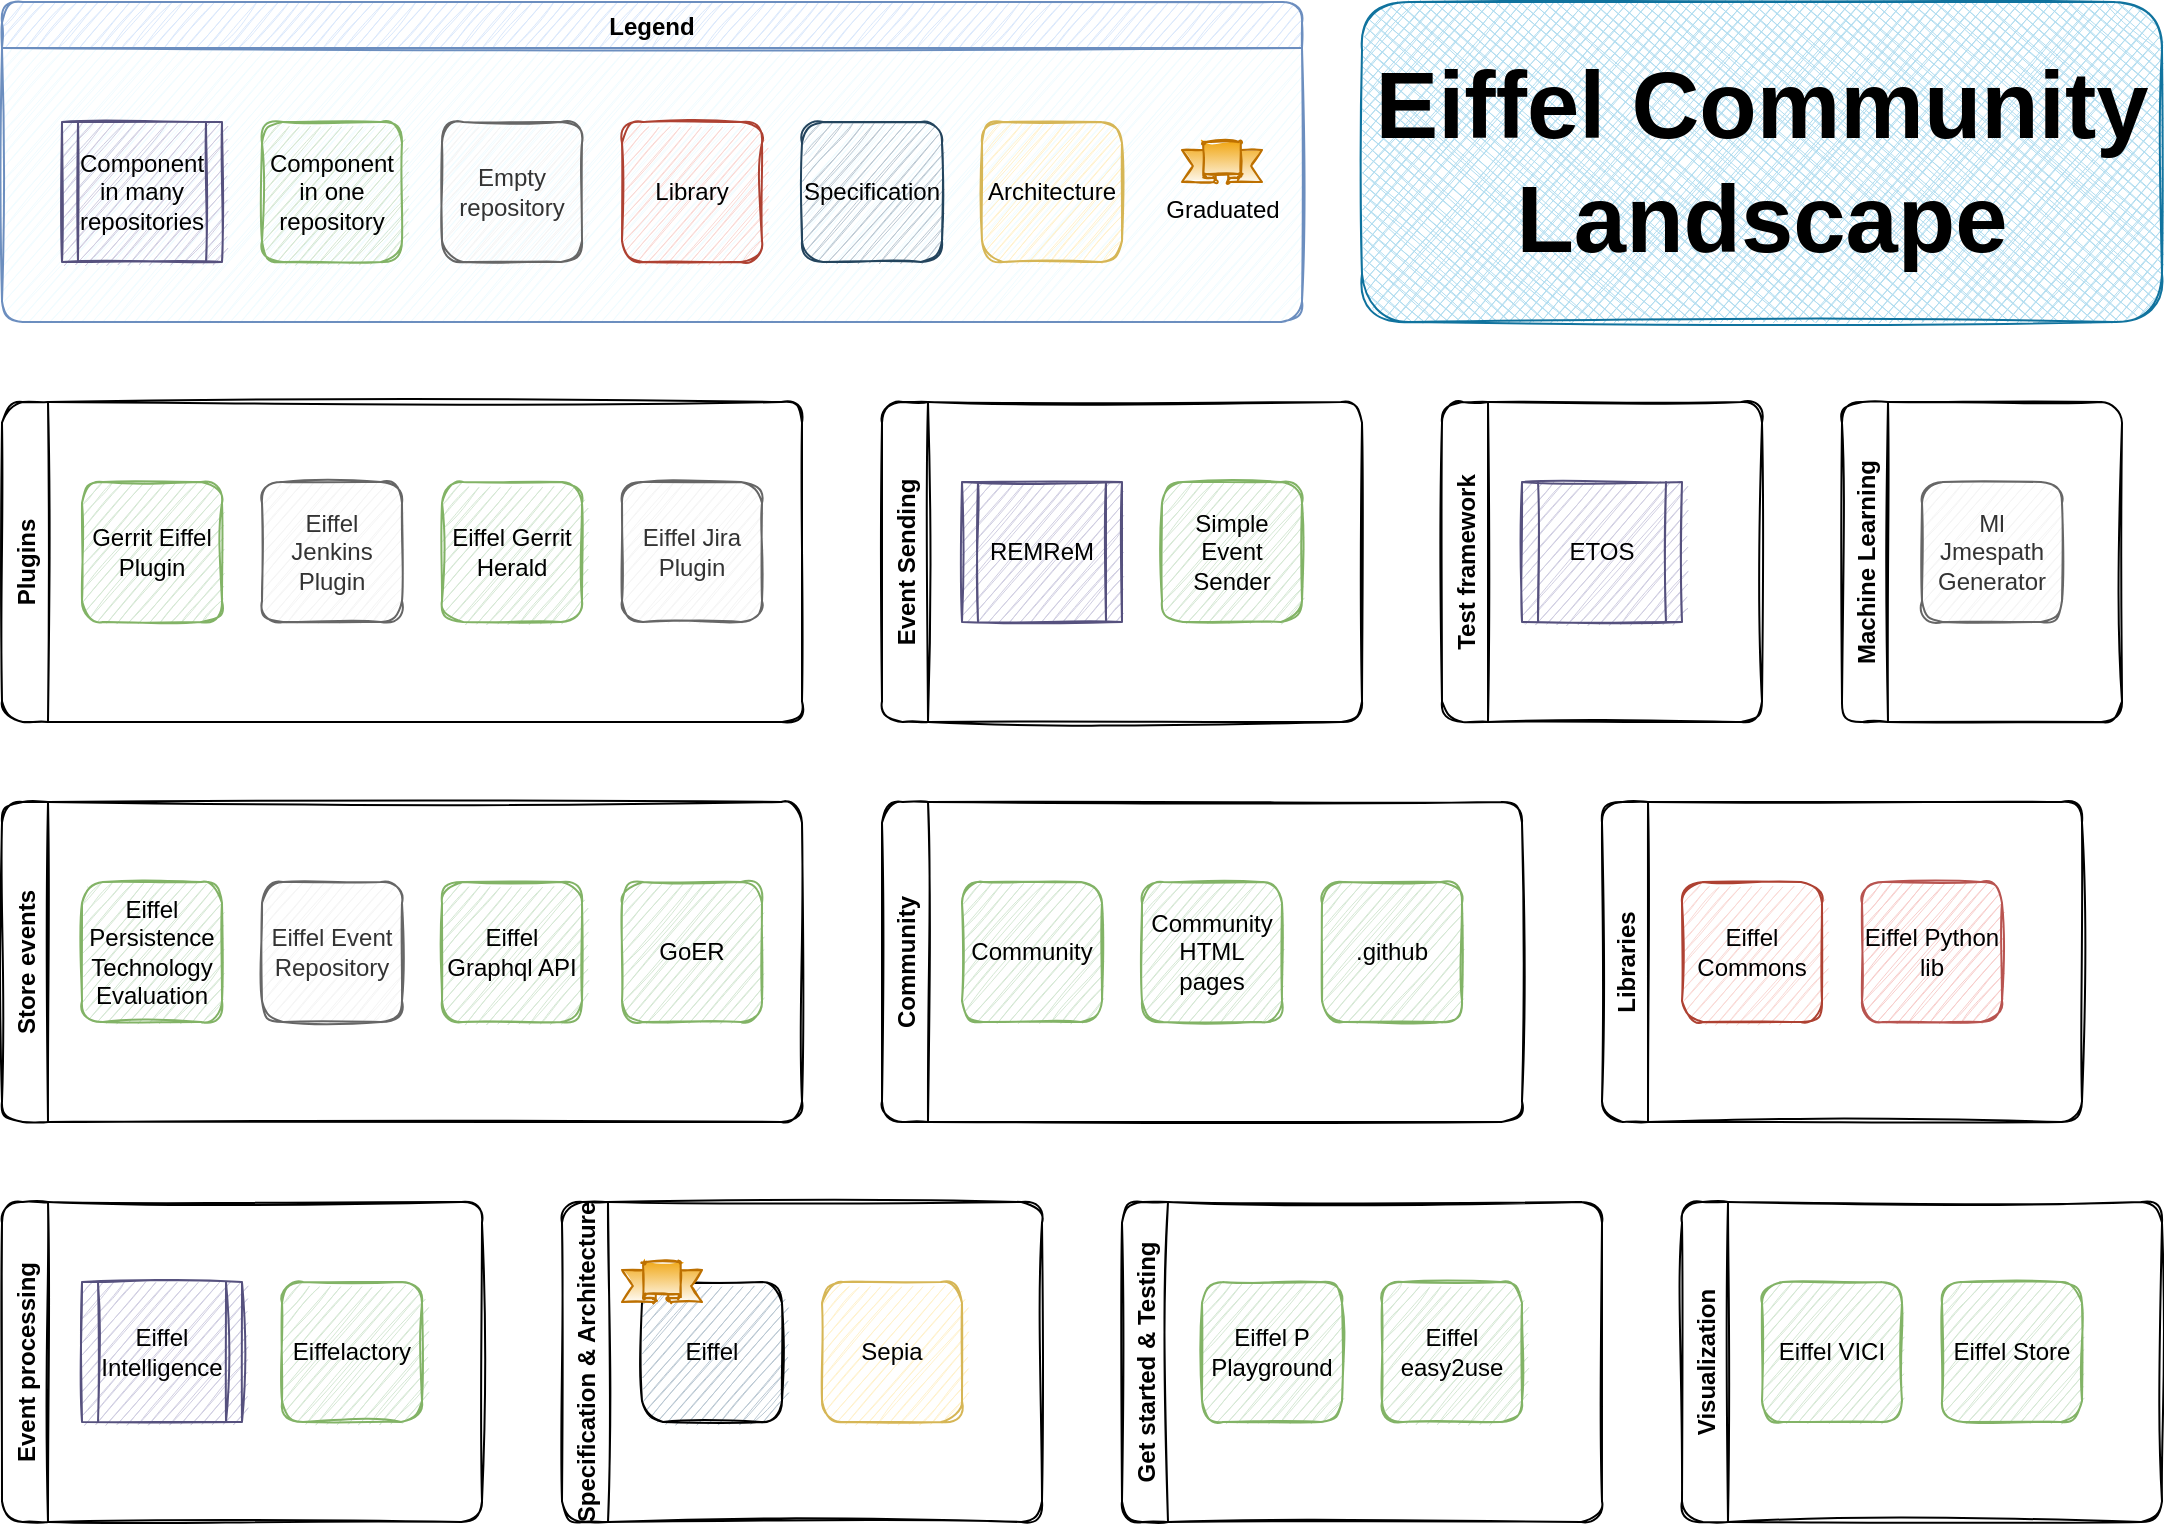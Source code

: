 <mxfile version="14.9.6" type="device"><diagram id="w1ZEGMjmR53ewqX5dvrm" name="Page-1"><mxGraphModel dx="2000" dy="1222" grid="1" gridSize="10" guides="1" tooltips="1" connect="1" arrows="1" fold="1" page="1" pageScale="1" pageWidth="1169" pageHeight="827" math="0" shadow="0"><root><mxCell id="0"/><mxCell id="1" parent="0"/><mxCell id="4cnv7Ipchus3uO7nBkjI-7" value="Sepia" style="whiteSpace=wrap;html=1;aspect=fixed;sketch=1;rounded=1;fillColor=#fff2cc;strokeColor=#d6b656;" parent="1" vertex="1"><mxGeometry x="450" y="680" width="70" height="70" as="geometry"/></mxCell><mxCell id="zqeIun6VxYZo0FJ2K99U-20" value="Store events" style="swimlane;horizontal=0;rounded=1;sketch=1;" parent="1" vertex="1"><mxGeometry x="40" y="440" width="400" height="160" as="geometry"/></mxCell><mxCell id="zqeIun6VxYZo0FJ2K99U-11" value="Eiffel Persistence Technology Evaluation" style="whiteSpace=wrap;html=1;aspect=fixed;sketch=1;rounded=1;fillColor=#d5e8d4;strokeColor=#82b366;" parent="zqeIun6VxYZo0FJ2K99U-20" vertex="1"><mxGeometry x="40" y="40" width="70" height="70" as="geometry"/></mxCell><mxCell id="zqeIun6VxYZo0FJ2K99U-19" value="Eiffel Event Repository" style="whiteSpace=wrap;html=1;aspect=fixed;sketch=1;rounded=1;fillColor=#f5f5f5;strokeColor=#666666;fontColor=#333333;" parent="zqeIun6VxYZo0FJ2K99U-20" vertex="1"><mxGeometry x="130" y="40" width="70" height="70" as="geometry"/></mxCell><mxCell id="zqeIun6VxYZo0FJ2K99U-6" value="Eiffel Graphql API" style="whiteSpace=wrap;html=1;aspect=fixed;sketch=1;rounded=1;fillColor=#d5e8d4;strokeColor=#82b366;" parent="zqeIun6VxYZo0FJ2K99U-20" vertex="1"><mxGeometry x="220" y="40" width="70" height="70" as="geometry"/></mxCell><mxCell id="Pc76H5JKkXUgPMOflhiF-3" value="GoER" style="whiteSpace=wrap;html=1;aspect=fixed;sketch=1;rounded=1;fillColor=#d5e8d4;strokeColor=#82b366;" vertex="1" parent="zqeIun6VxYZo0FJ2K99U-20"><mxGeometry x="310" y="40" width="70" height="70" as="geometry"/></mxCell><mxCell id="zqeIun6VxYZo0FJ2K99U-23" value="Plugins" style="swimlane;horizontal=0;rounded=1;sketch=1;" parent="1" vertex="1"><mxGeometry x="40" y="240" width="400" height="160" as="geometry"/></mxCell><mxCell id="zqeIun6VxYZo0FJ2K99U-2" value="Gerrit Eiffel Plugin" style="whiteSpace=wrap;html=1;aspect=fixed;sketch=1;rounded=1;fillColor=#d5e8d4;strokeColor=#82b366;" parent="zqeIun6VxYZo0FJ2K99U-23" vertex="1"><mxGeometry x="40" y="40" width="70" height="70" as="geometry"/></mxCell><mxCell id="zqeIun6VxYZo0FJ2K99U-7" value="Eiffel Gerrit Herald" style="whiteSpace=wrap;html=1;aspect=fixed;sketch=1;rounded=1;fillColor=#d5e8d4;strokeColor=#82b366;" parent="zqeIun6VxYZo0FJ2K99U-23" vertex="1"><mxGeometry x="220" y="40" width="70" height="70" as="geometry"/></mxCell><mxCell id="zqeIun6VxYZo0FJ2K99U-9" value="Eiffel Jenkins Plugin" style="whiteSpace=wrap;html=1;aspect=fixed;sketch=1;rounded=1;fillColor=#f5f5f5;strokeColor=#666666;fontColor=#333333;" parent="zqeIun6VxYZo0FJ2K99U-23" vertex="1"><mxGeometry x="130" y="40" width="70" height="70" as="geometry"/></mxCell><mxCell id="zqeIun6VxYZo0FJ2K99U-15" value="Eiffel Jira Plugin" style="whiteSpace=wrap;html=1;aspect=fixed;sketch=1;rounded=1;fillColor=#f5f5f5;strokeColor=#666666;fontColor=#333333;" parent="zqeIun6VxYZo0FJ2K99U-23" vertex="1"><mxGeometry x="310" y="40" width="70" height="70" as="geometry"/></mxCell><mxCell id="zqeIun6VxYZo0FJ2K99U-24" value="Specification &amp; Architecture" style="swimlane;horizontal=0;rounded=1;sketch=1;" parent="1" vertex="1"><mxGeometry x="320" y="640" width="240" height="160" as="geometry"/></mxCell><mxCell id="4cnv7Ipchus3uO7nBkjI-6" value="&lt;div&gt;Eiffel&lt;/div&gt;" style="whiteSpace=wrap;html=1;aspect=fixed;sketch=1;rounded=1;fillColor=#bac8d3;shadow=0;glass=0;" parent="zqeIun6VxYZo0FJ2K99U-24" vertex="1"><mxGeometry x="40" y="40" width="70" height="70" as="geometry"/></mxCell><mxCell id="pbUG1Z5GE2ASGBCX3JOG-9" value="" style="verticalLabelPosition=bottom;verticalAlign=top;html=1;shape=mxgraph.basic.banner;rounded=1;shadow=0;glass=0;sketch=1;fillColor=#f0a30a;strokeColor=#BD7000;fontColor=#000000;gradientColor=#ffffff;" parent="zqeIun6VxYZo0FJ2K99U-24" vertex="1"><mxGeometry x="30" y="30" width="40" height="20" as="geometry"/></mxCell><mxCell id="zqeIun6VxYZo0FJ2K99U-26" value="Event Sending" style="swimlane;horizontal=0;rounded=1;sketch=1;glass=0;shadow=0;" parent="1" vertex="1"><mxGeometry x="480" y="240" width="240" height="160" as="geometry"/></mxCell><mxCell id="4cnv7Ipchus3uO7nBkjI-1" value="REMReM" style="shape=process;whiteSpace=wrap;html=1;backgroundOutline=1;fontFamily=Helvetica;fontSize=12;align=center;strokeColor=#56517e;fillColor=#d0cee2;sketch=1;" parent="zqeIun6VxYZo0FJ2K99U-26" vertex="1"><mxGeometry x="40" y="40" width="80" height="70" as="geometry"/></mxCell><mxCell id="zqeIun6VxYZo0FJ2K99U-5" value="&lt;div&gt;Simple Event Sender &lt;br&gt;&lt;/div&gt;" style="whiteSpace=wrap;html=1;aspect=fixed;sketch=1;rounded=1;fillColor=#d5e8d4;strokeColor=#82b366;" parent="zqeIun6VxYZo0FJ2K99U-26" vertex="1"><mxGeometry x="140" y="40" width="70" height="70" as="geometry"/></mxCell><mxCell id="zqeIun6VxYZo0FJ2K99U-27" value="Get started &amp; Testing" style="swimlane;horizontal=0;rounded=1;sketch=1;" parent="1" vertex="1"><mxGeometry x="600" y="640" width="240" height="160" as="geometry"/></mxCell><mxCell id="zqeIun6VxYZo0FJ2K99U-16" value="Eiffel P&lt;br&gt;Playground" style="whiteSpace=wrap;html=1;aspect=fixed;sketch=1;rounded=1;fillColor=#d5e8d4;strokeColor=#82b366;" parent="zqeIun6VxYZo0FJ2K99U-27" vertex="1"><mxGeometry x="40" y="40" width="70" height="70" as="geometry"/></mxCell><mxCell id="zqeIun6VxYZo0FJ2K99U-8" value="Eiffel easy2use" style="whiteSpace=wrap;html=1;aspect=fixed;sketch=1;rounded=1;fillColor=#d5e8d4;strokeColor=#82b366;" parent="zqeIun6VxYZo0FJ2K99U-27" vertex="1"><mxGeometry x="130" y="40" width="70" height="70" as="geometry"/></mxCell><mxCell id="zqeIun6VxYZo0FJ2K99U-28" value="Machine Learning" style="swimlane;horizontal=0;rounded=1;sketch=1;" parent="1" vertex="1"><mxGeometry x="960" y="240" width="140" height="160" as="geometry"/></mxCell><mxCell id="zqeIun6VxYZo0FJ2K99U-10" value="Ml Jmespath Generator" style="whiteSpace=wrap;html=1;aspect=fixed;sketch=1;rounded=1;fillColor=#f5f5f5;strokeColor=#666666;fontColor=#333333;" parent="zqeIun6VxYZo0FJ2K99U-28" vertex="1"><mxGeometry x="40" y="40" width="70" height="70" as="geometry"/></mxCell><mxCell id="zqeIun6VxYZo0FJ2K99U-29" value="Visualization" style="swimlane;horizontal=0;rounded=1;sketch=1;" parent="1" vertex="1"><mxGeometry x="880" y="640" width="240" height="160" as="geometry"/></mxCell><mxCell id="zqeIun6VxYZo0FJ2K99U-18" value="Eiffel VICI" style="whiteSpace=wrap;html=1;aspect=fixed;sketch=1;rounded=1;fillColor=#d5e8d4;strokeColor=#82b366;" parent="zqeIun6VxYZo0FJ2K99U-29" vertex="1"><mxGeometry x="40" y="40" width="70" height="70" as="geometry"/></mxCell><mxCell id="zqeIun6VxYZo0FJ2K99U-3" value="&lt;div&gt;Eiffel Store&lt;/div&gt;" style="whiteSpace=wrap;html=1;aspect=fixed;sketch=1;rounded=1;fillColor=#d5e8d4;strokeColor=#82b366;" parent="zqeIun6VxYZo0FJ2K99U-29" vertex="1"><mxGeometry x="130" y="40" width="70" height="70" as="geometry"/></mxCell><mxCell id="zqeIun6VxYZo0FJ2K99U-32" value="Event processing" style="swimlane;horizontal=0;rounded=1;sketch=1;" parent="1" vertex="1"><mxGeometry x="40" y="640" width="240" height="160" as="geometry"/></mxCell><mxCell id="4cnv7Ipchus3uO7nBkjI-5" value="Eiffel Intelligence" style="shape=process;whiteSpace=wrap;html=1;backgroundOutline=1;fontFamily=Helvetica;fontSize=12;align=center;strokeColor=#56517e;fillColor=#d0cee2;sketch=1;" parent="zqeIun6VxYZo0FJ2K99U-32" vertex="1"><mxGeometry x="40" y="40" width="80" height="70" as="geometry"/></mxCell><mxCell id="zqeIun6VxYZo0FJ2K99U-13" value="Eiffelactory" style="whiteSpace=wrap;html=1;aspect=fixed;sketch=1;rounded=1;fillColor=#d5e8d4;strokeColor=#82b366;" parent="zqeIun6VxYZo0FJ2K99U-32" vertex="1"><mxGeometry x="140" y="40" width="70" height="70" as="geometry"/></mxCell><mxCell id="zqeIun6VxYZo0FJ2K99U-33" value="Test framework" style="swimlane;horizontal=0;rounded=1;sketch=1;" parent="1" vertex="1"><mxGeometry x="760" y="240" width="160" height="160" as="geometry"/></mxCell><mxCell id="zqeIun6VxYZo0FJ2K99U-1" value="&lt;div&gt;ETOS&lt;/div&gt;" style="shape=process;whiteSpace=wrap;html=1;backgroundOutline=1;fontFamily=Helvetica;fontSize=12;align=center;strokeColor=#56517e;fillColor=#d0cee2;sketch=1;" parent="zqeIun6VxYZo0FJ2K99U-33" vertex="1"><mxGeometry x="40" y="40" width="80" height="70" as="geometry"/></mxCell><mxCell id="zqeIun6VxYZo0FJ2K99U-35" value="Community" style="swimlane;horizontal=0;rounded=1;sketch=1;" parent="1" vertex="1"><mxGeometry x="480" y="440" width="320" height="160" as="geometry"/></mxCell><mxCell id="zqeIun6VxYZo0FJ2K99U-36" value="Community" style="whiteSpace=wrap;html=1;aspect=fixed;sketch=1;rounded=1;fillColor=#d5e8d4;strokeColor=#82b366;" parent="zqeIun6VxYZo0FJ2K99U-35" vertex="1"><mxGeometry x="40" y="40" width="70" height="70" as="geometry"/></mxCell><mxCell id="zqeIun6VxYZo0FJ2K99U-37" value="Community HTML pages" style="whiteSpace=wrap;html=1;aspect=fixed;sketch=1;rounded=1;fillColor=#d5e8d4;strokeColor=#82b366;" parent="zqeIun6VxYZo0FJ2K99U-35" vertex="1"><mxGeometry x="130" y="40" width="70" height="70" as="geometry"/></mxCell><mxCell id="zqeIun6VxYZo0FJ2K99U-38" value=".github" style="whiteSpace=wrap;html=1;aspect=fixed;sketch=1;rounded=1;fillColor=#d5e8d4;strokeColor=#82b366;" parent="zqeIun6VxYZo0FJ2K99U-35" vertex="1"><mxGeometry x="220" y="40" width="70" height="70" as="geometry"/></mxCell><mxCell id="zqeIun6VxYZo0FJ2K99U-40" value="Libraries" style="swimlane;horizontal=0;rounded=1;sketch=1;" parent="1" vertex="1"><mxGeometry x="840" y="440" width="240" height="160" as="geometry"/></mxCell><mxCell id="zqeIun6VxYZo0FJ2K99U-12" value="Eiffel Commons" style="whiteSpace=wrap;html=1;aspect=fixed;sketch=1;rounded=1;fillColor=#fad9d5;strokeColor=#ae4132;" parent="zqeIun6VxYZo0FJ2K99U-40" vertex="1"><mxGeometry x="40" y="40" width="70" height="70" as="geometry"/></mxCell><mxCell id="zqeIun6VxYZo0FJ2K99U-4" value="&lt;div&gt;Eiffel Python lib&lt;/div&gt;" style="whiteSpace=wrap;html=1;aspect=fixed;sketch=1;rounded=1;fillColor=#f8cecc;strokeColor=#b85450;" parent="zqeIun6VxYZo0FJ2K99U-40" vertex="1"><mxGeometry x="130" y="40" width="70" height="70" as="geometry"/></mxCell><mxCell id="pbUG1Z5GE2ASGBCX3JOG-1" value="Legend" style="swimlane;rounded=1;sketch=1;glass=0;shadow=0;fillColor=#dae8fc;strokeColor=#6c8ebf;swimlaneFillColor=#F0FCFF;" parent="1" vertex="1"><mxGeometry x="40" y="40" width="650" height="160" as="geometry"/></mxCell><mxCell id="pbUG1Z5GE2ASGBCX3JOG-3" value="Component in one repository" style="whiteSpace=wrap;html=1;aspect=fixed;sketch=1;rounded=1;fillColor=#d5e8d4;strokeColor=#82b366;" parent="pbUG1Z5GE2ASGBCX3JOG-1" vertex="1"><mxGeometry x="130" y="60" width="70" height="70" as="geometry"/></mxCell><mxCell id="pbUG1Z5GE2ASGBCX3JOG-5" value="Library" style="whiteSpace=wrap;html=1;aspect=fixed;sketch=1;rounded=1;fillColor=#fad9d5;strokeColor=#ae4132;" parent="pbUG1Z5GE2ASGBCX3JOG-1" vertex="1"><mxGeometry x="310" y="60" width="70" height="70" as="geometry"/></mxCell><mxCell id="pbUG1Z5GE2ASGBCX3JOG-4" value="Empty repository" style="whiteSpace=wrap;html=1;aspect=fixed;sketch=1;rounded=1;fillColor=#f5f5f5;strokeColor=#666666;fontColor=#333333;" parent="pbUG1Z5GE2ASGBCX3JOG-1" vertex="1"><mxGeometry x="220" y="60" width="70" height="70" as="geometry"/></mxCell><mxCell id="pbUG1Z5GE2ASGBCX3JOG-7" value="Architecture" style="whiteSpace=wrap;html=1;aspect=fixed;sketch=1;rounded=1;fillColor=#fff2cc;strokeColor=#d6b656;" parent="pbUG1Z5GE2ASGBCX3JOG-1" vertex="1"><mxGeometry x="490" y="60" width="70" height="70" as="geometry"/></mxCell><mxCell id="pbUG1Z5GE2ASGBCX3JOG-8" value="&lt;div&gt;Specification&lt;/div&gt;" style="whiteSpace=wrap;html=1;aspect=fixed;sketch=1;rounded=1;fillColor=#bac8d3;strokeColor=#23445d;" parent="pbUG1Z5GE2ASGBCX3JOG-1" vertex="1"><mxGeometry x="400" y="60" width="70" height="70" as="geometry"/></mxCell><mxCell id="pbUG1Z5GE2ASGBCX3JOG-10" value="Graduated" style="verticalLabelPosition=bottom;verticalAlign=top;html=1;shape=mxgraph.basic.banner;rounded=1;shadow=0;glass=0;sketch=1;fillColor=#f0a30a;strokeColor=#BD7000;fontColor=#000000;gradientColor=#ffffff;" parent="pbUG1Z5GE2ASGBCX3JOG-1" vertex="1"><mxGeometry x="590" y="70" width="40" height="20" as="geometry"/></mxCell><mxCell id="pbUG1Z5GE2ASGBCX3JOG-2" value="&lt;div&gt;Component in many repositories&lt;/div&gt;" style="shape=process;whiteSpace=wrap;html=1;backgroundOutline=1;fontFamily=Helvetica;fontSize=12;align=center;strokeColor=#56517e;fillColor=#d0cee2;sketch=1;" parent="pbUG1Z5GE2ASGBCX3JOG-1" vertex="1"><mxGeometry x="30" y="60" width="80" height="70" as="geometry"/></mxCell><mxCell id="pbUG1Z5GE2ASGBCX3JOG-11" value="Eiffel Community Landscape" style="text;align=center;verticalAlign=middle;whiteSpace=wrap;rounded=1;shadow=0;glass=0;sketch=1;fontSize=47;fontStyle=1;labelBorderColor=none;fontFamily=Helvetica;labelBackgroundColor=none;fillStyle=cross-hatch;fillColor=#b1ddf0;strokeColor=#10739e;" parent="1" vertex="1"><mxGeometry x="720" y="40" width="400" height="160" as="geometry"/></mxCell></root></mxGraphModel></diagram></mxfile>
